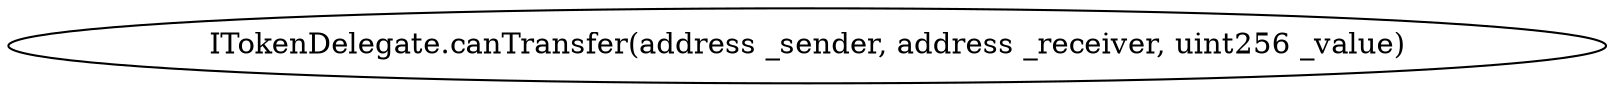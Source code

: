 digraph "" {
	graph [bb="0,0,648.39,36"];
	node [label="\N"];
	"ITokenDelegate.canTransfer(address _sender, address _receiver, uint256 _value)"	 [height=0.5,
		pos="324.19,18",
		width=9.0054];
}
digraph "" {
	graph [bb="0,0,648.39,36"];
	node [label="\N"];
	"ITokenDelegate.canTransfer(address _sender, address _receiver, uint256 _value)"	 [height=0.5,
		pos="324.19,18",
		width=9.0054];
}
digraph "" {
	graph [bb="0,0,648.39,36"];
	node [label="\N"];
	"ITokenDelegate.canTransfer(address _sender, address _receiver, uint256 _value)"	 [height=0.5,
		pos="324.19,18",
		width=9.0054];
}
digraph "" {
	graph [bb="0,0,648.39,36"];
	node [label="\N"];
	"ITokenDelegate.canTransfer(address _sender, address _receiver, uint256 _value)"	 [height=0.5,
		pos="324.19,18",
		width=9.0054];
}
digraph "" {
	graph [bb="0,0,648.39,36"];
	node [label="\N"];
	"ITokenDelegate.canTransfer(address _sender, address _receiver, uint256 _value)"	 [height=0.5,
		pos="324.19,18",
		width=9.0054];
}
